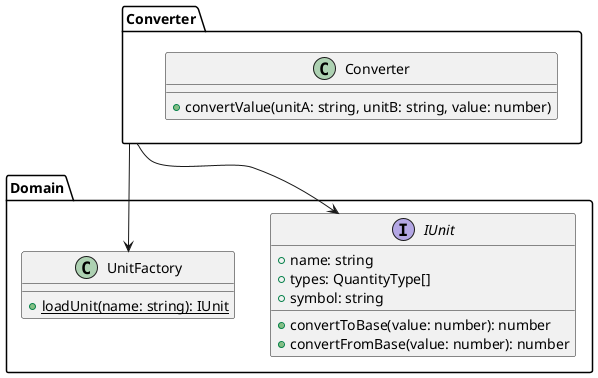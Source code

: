 @startuml uml-class-converter

package "Converter" {
  class Converter {
    + convertValue(unitA: string, unitB: string, value: number)
  }
}

package "Domain" {
  interface IUnit {
    + name: string
    + types: QuantityType[]
    + symbol: string
    + convertToBase(value: number): number
    + convertFromBase(value: number): number
  }
  class UnitFactory {
    + {static} loadUnit(name: string): IUnit
  }
}

Converter --> IUnit
Converter --> UnitFactory

@enduml